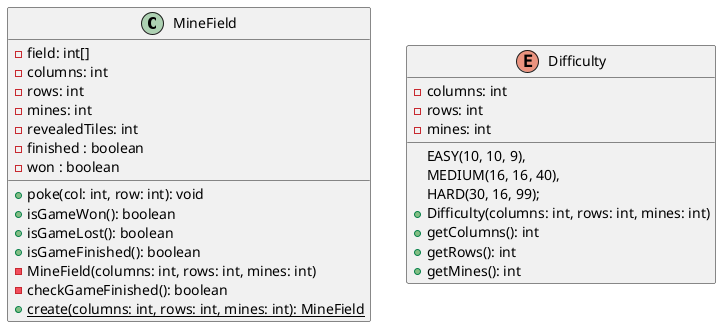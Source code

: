 @startuml java-minesweeper
class MineField {
    - field: int[]
    - columns: int
    - rows: int
    - mines: int
    - revealedTiles: int
    - finished : boolean
    - won : boolean

    {method} + poke(col: int, row: int): void
    {method} + isGameWon(): boolean
    {method} + isGameLost(): boolean
    {method} + isGameFinished(): boolean
    {method} - MineField(columns: int, rows: int, mines: int)
    {method} - checkGameFinished(): boolean
    {method} + {static} create(columns: int, rows: int, mines: int): MineField
}

enum Difficulty {
    EASY(10, 10, 9),
    MEDIUM(16, 16, 40),
    HARD(30, 16, 99);

    - columns: int
    - rows: int
    - mines: int

    {method} + Difficulty(columns: int, rows: int, mines: int)
    {method} + getColumns(): int
    {method} + getRows(): int
    {method} + getMines(): int
}

@enduml